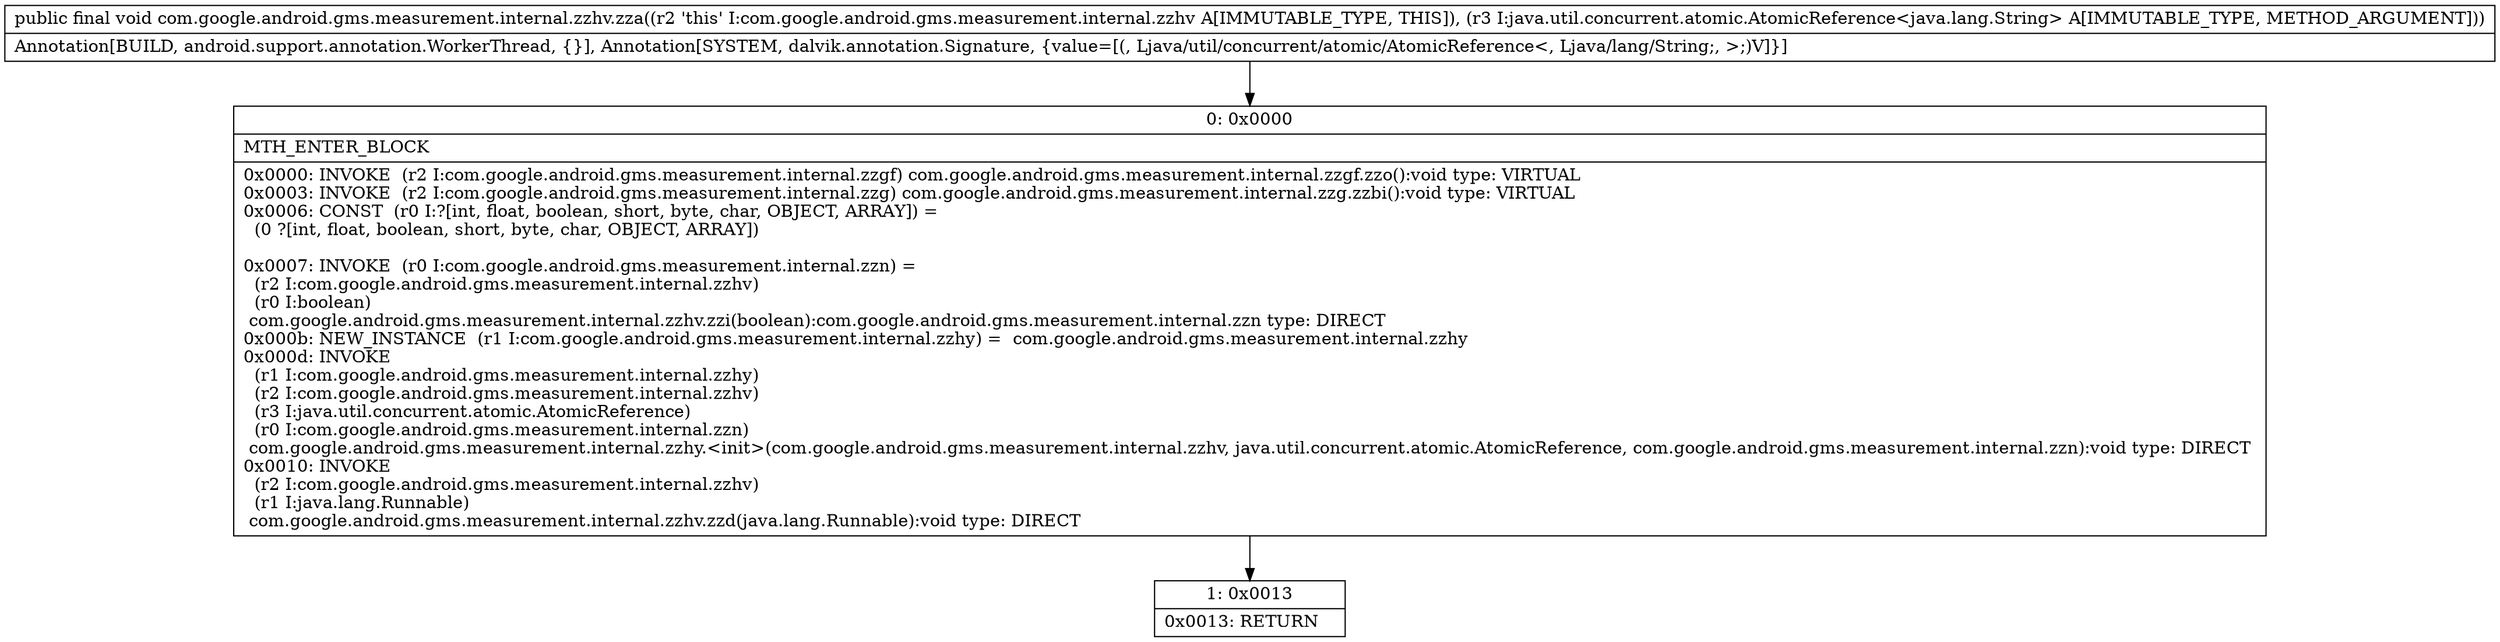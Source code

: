 digraph "CFG forcom.google.android.gms.measurement.internal.zzhv.zza(Ljava\/util\/concurrent\/atomic\/AtomicReference;)V" {
Node_0 [shape=record,label="{0\:\ 0x0000|MTH_ENTER_BLOCK\l|0x0000: INVOKE  (r2 I:com.google.android.gms.measurement.internal.zzgf) com.google.android.gms.measurement.internal.zzgf.zzo():void type: VIRTUAL \l0x0003: INVOKE  (r2 I:com.google.android.gms.measurement.internal.zzg) com.google.android.gms.measurement.internal.zzg.zzbi():void type: VIRTUAL \l0x0006: CONST  (r0 I:?[int, float, boolean, short, byte, char, OBJECT, ARRAY]) = \l  (0 ?[int, float, boolean, short, byte, char, OBJECT, ARRAY])\l \l0x0007: INVOKE  (r0 I:com.google.android.gms.measurement.internal.zzn) = \l  (r2 I:com.google.android.gms.measurement.internal.zzhv)\l  (r0 I:boolean)\l com.google.android.gms.measurement.internal.zzhv.zzi(boolean):com.google.android.gms.measurement.internal.zzn type: DIRECT \l0x000b: NEW_INSTANCE  (r1 I:com.google.android.gms.measurement.internal.zzhy) =  com.google.android.gms.measurement.internal.zzhy \l0x000d: INVOKE  \l  (r1 I:com.google.android.gms.measurement.internal.zzhy)\l  (r2 I:com.google.android.gms.measurement.internal.zzhv)\l  (r3 I:java.util.concurrent.atomic.AtomicReference)\l  (r0 I:com.google.android.gms.measurement.internal.zzn)\l com.google.android.gms.measurement.internal.zzhy.\<init\>(com.google.android.gms.measurement.internal.zzhv, java.util.concurrent.atomic.AtomicReference, com.google.android.gms.measurement.internal.zzn):void type: DIRECT \l0x0010: INVOKE  \l  (r2 I:com.google.android.gms.measurement.internal.zzhv)\l  (r1 I:java.lang.Runnable)\l com.google.android.gms.measurement.internal.zzhv.zzd(java.lang.Runnable):void type: DIRECT \l}"];
Node_1 [shape=record,label="{1\:\ 0x0013|0x0013: RETURN   \l}"];
MethodNode[shape=record,label="{public final void com.google.android.gms.measurement.internal.zzhv.zza((r2 'this' I:com.google.android.gms.measurement.internal.zzhv A[IMMUTABLE_TYPE, THIS]), (r3 I:java.util.concurrent.atomic.AtomicReference\<java.lang.String\> A[IMMUTABLE_TYPE, METHOD_ARGUMENT]))  | Annotation[BUILD, android.support.annotation.WorkerThread, \{\}], Annotation[SYSTEM, dalvik.annotation.Signature, \{value=[(, Ljava\/util\/concurrent\/atomic\/AtomicReference\<, Ljava\/lang\/String;, \>;)V]\}]\l}"];
MethodNode -> Node_0;
Node_0 -> Node_1;
}

